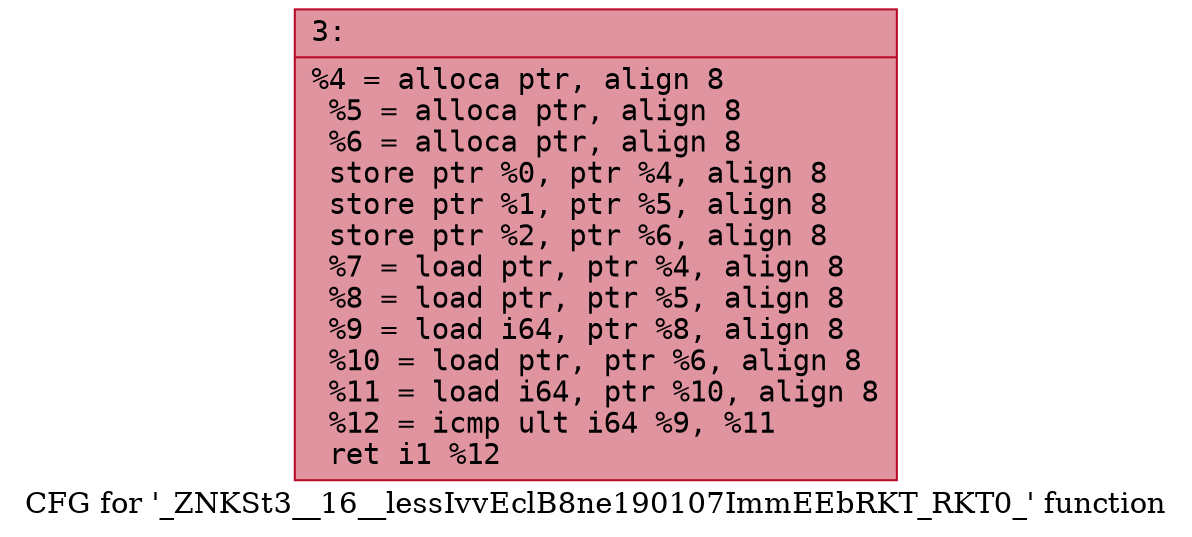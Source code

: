 digraph "CFG for '_ZNKSt3__16__lessIvvEclB8ne190107ImmEEbRKT_RKT0_' function" {
	label="CFG for '_ZNKSt3__16__lessIvvEclB8ne190107ImmEEbRKT_RKT0_' function";

	Node0x600001761860 [shape=record,color="#b70d28ff", style=filled, fillcolor="#b70d2870" fontname="Courier",label="{3:\l|  %4 = alloca ptr, align 8\l  %5 = alloca ptr, align 8\l  %6 = alloca ptr, align 8\l  store ptr %0, ptr %4, align 8\l  store ptr %1, ptr %5, align 8\l  store ptr %2, ptr %6, align 8\l  %7 = load ptr, ptr %4, align 8\l  %8 = load ptr, ptr %5, align 8\l  %9 = load i64, ptr %8, align 8\l  %10 = load ptr, ptr %6, align 8\l  %11 = load i64, ptr %10, align 8\l  %12 = icmp ult i64 %9, %11\l  ret i1 %12\l}"];
}
